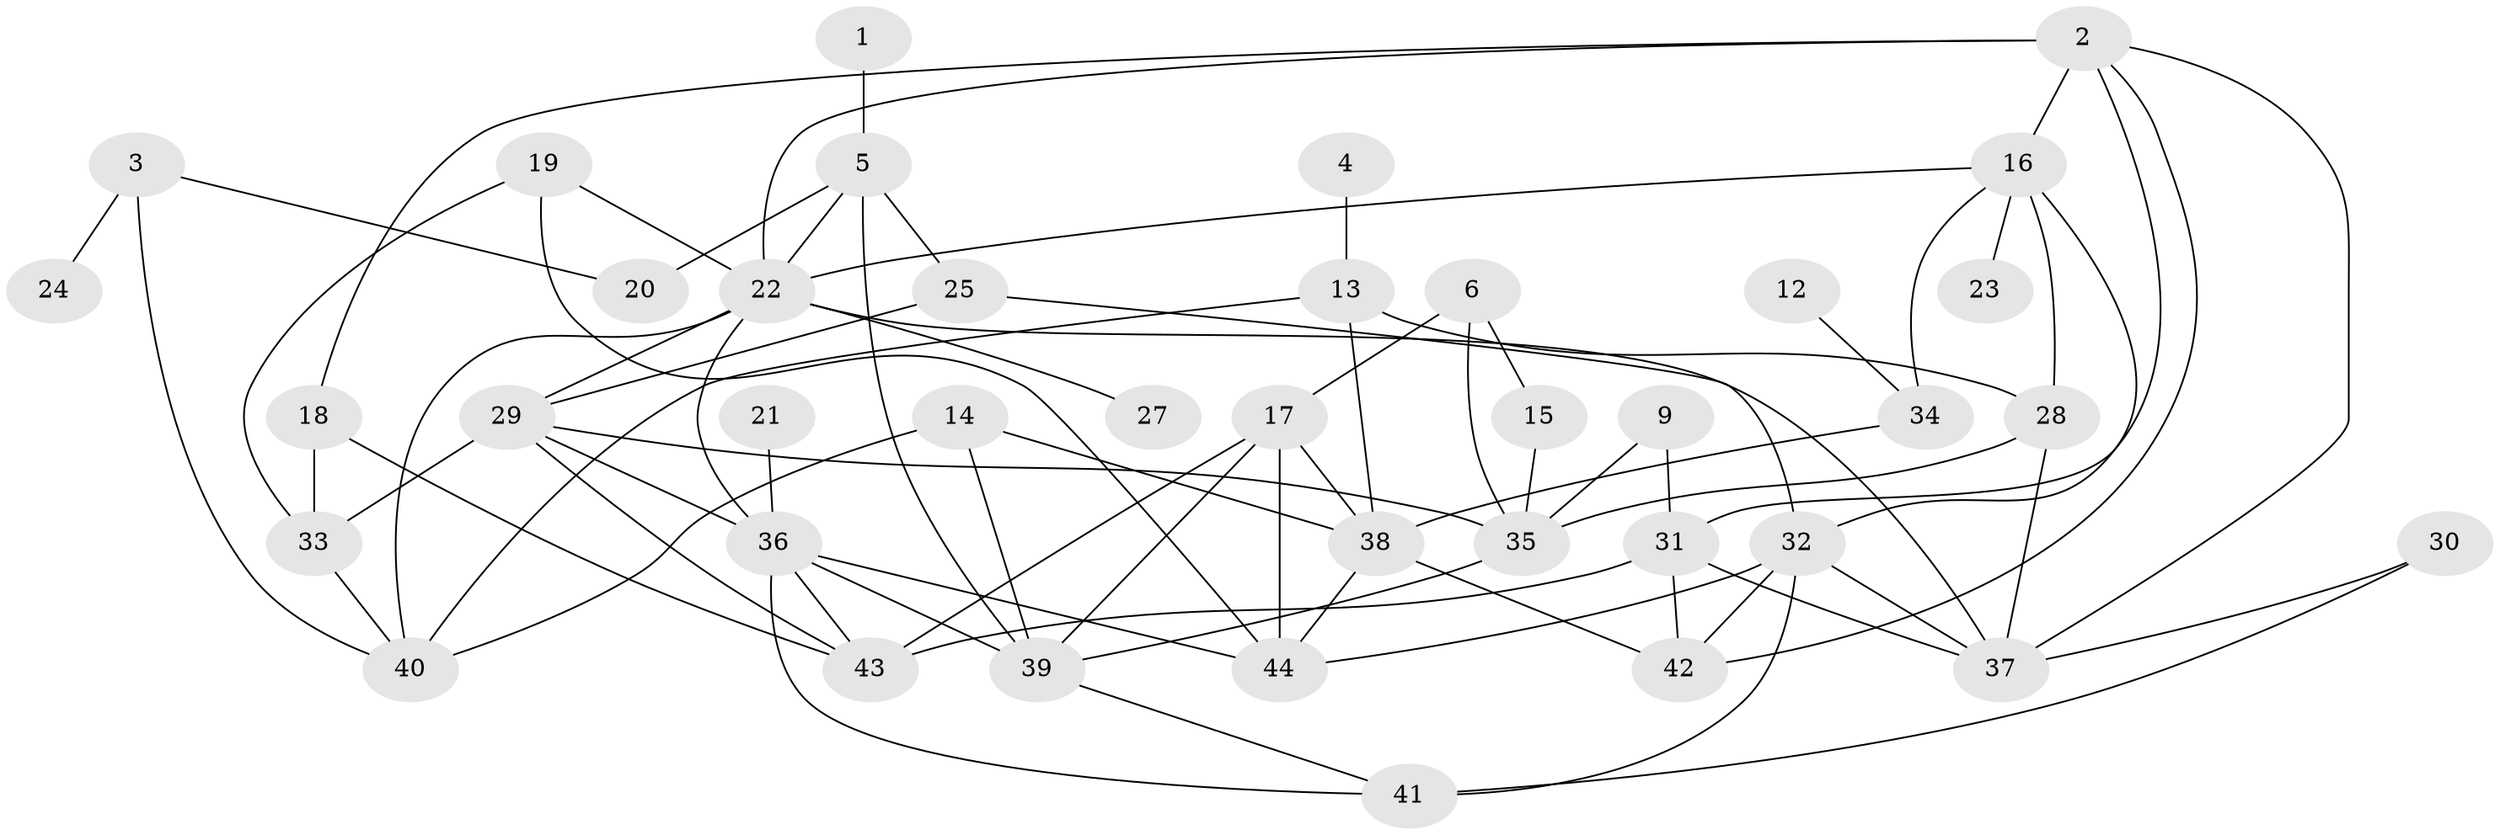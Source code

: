 // original degree distribution, {1: 0.16091954022988506, 6: 0.011494252873563218, 2: 0.19540229885057472, 3: 0.2988505747126437, 4: 0.20689655172413793, 7: 0.022988505747126436, 0: 0.034482758620689655, 5: 0.06896551724137931}
// Generated by graph-tools (version 1.1) at 2025/49/03/09/25 03:49:12]
// undirected, 39 vertices, 75 edges
graph export_dot {
graph [start="1"]
  node [color=gray90,style=filled];
  1;
  2;
  3;
  4;
  5;
  6;
  9;
  12;
  13;
  14;
  15;
  16;
  17;
  18;
  19;
  20;
  21;
  22;
  23;
  24;
  25;
  27;
  28;
  29;
  30;
  31;
  32;
  33;
  34;
  35;
  36;
  37;
  38;
  39;
  40;
  41;
  42;
  43;
  44;
  1 -- 5 [weight=1.0];
  2 -- 16 [weight=1.0];
  2 -- 18 [weight=1.0];
  2 -- 22 [weight=1.0];
  2 -- 31 [weight=1.0];
  2 -- 37 [weight=1.0];
  2 -- 42 [weight=1.0];
  3 -- 20 [weight=1.0];
  3 -- 24 [weight=1.0];
  3 -- 40 [weight=1.0];
  4 -- 13 [weight=1.0];
  5 -- 20 [weight=2.0];
  5 -- 22 [weight=1.0];
  5 -- 25 [weight=1.0];
  5 -- 39 [weight=1.0];
  6 -- 15 [weight=1.0];
  6 -- 17 [weight=1.0];
  6 -- 35 [weight=1.0];
  9 -- 31 [weight=1.0];
  9 -- 35 [weight=1.0];
  12 -- 34 [weight=1.0];
  13 -- 28 [weight=1.0];
  13 -- 38 [weight=1.0];
  13 -- 40 [weight=1.0];
  14 -- 38 [weight=1.0];
  14 -- 39 [weight=1.0];
  14 -- 40 [weight=1.0];
  15 -- 35 [weight=1.0];
  16 -- 22 [weight=1.0];
  16 -- 23 [weight=1.0];
  16 -- 28 [weight=1.0];
  16 -- 32 [weight=1.0];
  16 -- 34 [weight=1.0];
  17 -- 38 [weight=1.0];
  17 -- 39 [weight=1.0];
  17 -- 43 [weight=1.0];
  17 -- 44 [weight=1.0];
  18 -- 33 [weight=1.0];
  18 -- 43 [weight=1.0];
  19 -- 22 [weight=1.0];
  19 -- 33 [weight=1.0];
  19 -- 44 [weight=1.0];
  21 -- 36 [weight=1.0];
  22 -- 27 [weight=1.0];
  22 -- 29 [weight=1.0];
  22 -- 36 [weight=1.0];
  22 -- 37 [weight=1.0];
  22 -- 40 [weight=1.0];
  25 -- 29 [weight=1.0];
  25 -- 32 [weight=1.0];
  28 -- 35 [weight=1.0];
  28 -- 37 [weight=1.0];
  29 -- 33 [weight=1.0];
  29 -- 35 [weight=1.0];
  29 -- 36 [weight=1.0];
  29 -- 43 [weight=1.0];
  30 -- 37 [weight=1.0];
  30 -- 41 [weight=1.0];
  31 -- 37 [weight=1.0];
  31 -- 42 [weight=1.0];
  31 -- 43 [weight=1.0];
  32 -- 37 [weight=1.0];
  32 -- 41 [weight=1.0];
  32 -- 42 [weight=1.0];
  32 -- 44 [weight=2.0];
  33 -- 40 [weight=1.0];
  34 -- 38 [weight=1.0];
  35 -- 39 [weight=1.0];
  36 -- 39 [weight=1.0];
  36 -- 41 [weight=1.0];
  36 -- 43 [weight=1.0];
  36 -- 44 [weight=2.0];
  38 -- 42 [weight=1.0];
  38 -- 44 [weight=1.0];
  39 -- 41 [weight=1.0];
}
